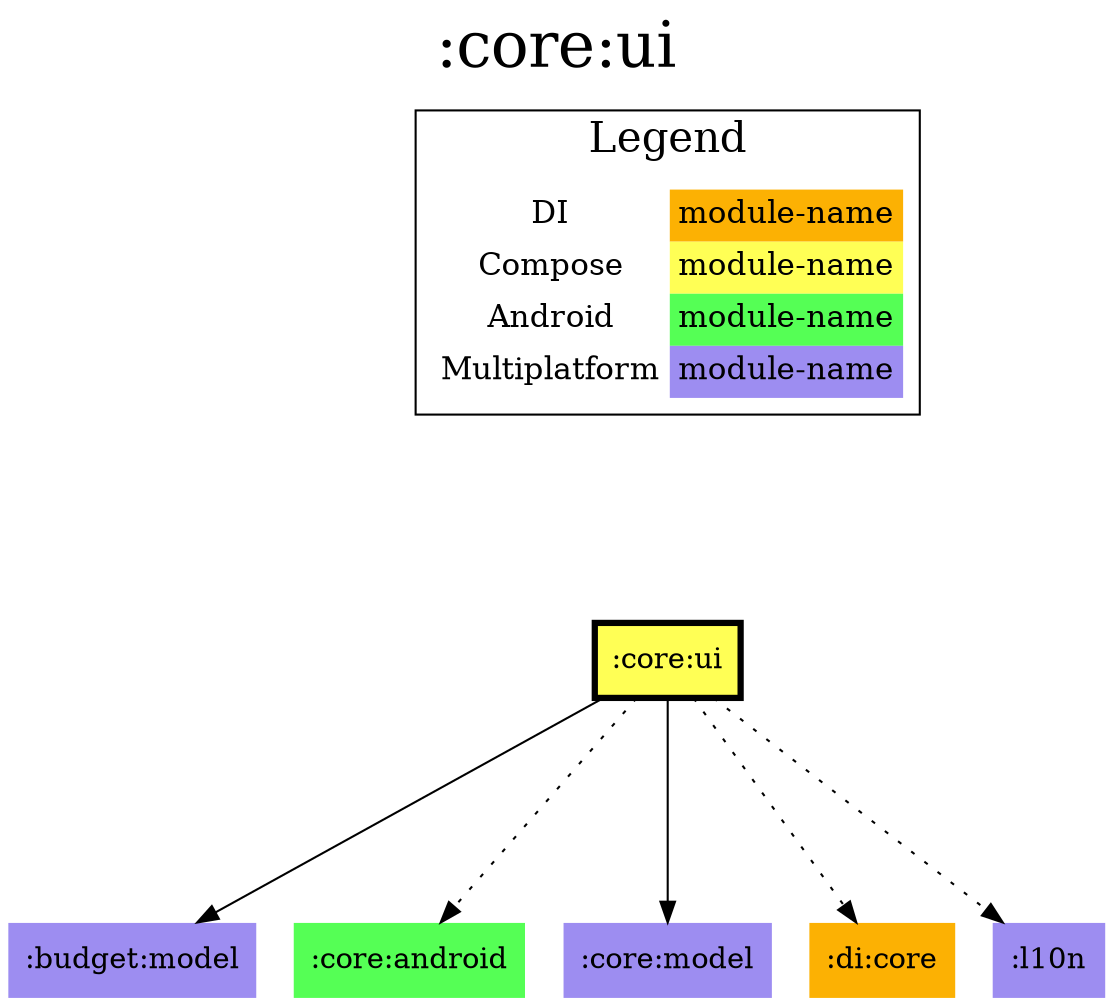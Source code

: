 digraph {
edge ["dir"="forward"]
graph ["dpi"="100","label"=":core:ui","labelloc"="t","fontsize"="30","ranksep"="1.5","rankdir"="TB"]
node ["style"="filled"]
":budget:model" ["fillcolor"="#9D8DF1","shape"="none"]
":core:android" ["fillcolor"="#55FF55","shape"="none"]
":core:model" ["fillcolor"="#9D8DF1","shape"="none"]
":core:ui" ["fillcolor"="#FFFF55","color"="black","penwidth"="3","shape"="box"]
":di:core" ["fillcolor"="#FCB103","shape"="none"]
":l10n" ["fillcolor"="#9D8DF1","shape"="none"]
{
edge ["dir"="none"]
graph ["rank"="same"]
":core:ui"
}
":core:ui" -> ":budget:model"
":core:ui" -> ":core:android" ["style"="dotted"]
":core:ui" -> ":core:model"
":core:ui" -> ":di:core" ["style"="dotted"]
":core:ui" -> ":l10n" ["style"="dotted"]
subgraph "cluster_legend" {
edge ["dir"="none"]
graph ["label"="Legend","fontsize"="20"]
"Legend" ["style"="filled","fillcolor"="#FFFFFF","shape"="none","margin"="0","fontsize"="15","label"=<
<TABLE BORDER="0" CELLBORDER="0" CELLSPACING="0" CELLPADDING="4">
<TR><TD>DI</TD><TD BGCOLOR="#FCB103">module-name</TD></TR>
<TR><TD>Compose</TD><TD BGCOLOR="#FFFF55">module-name</TD></TR>
<TR><TD>Android</TD><TD BGCOLOR="#55FF55">module-name</TD></TR>
<TR><TD>Multiplatform</TD><TD BGCOLOR="#9D8DF1">module-name</TD></TR>
</TABLE>
>]
} -> ":core:ui" ["style"="invis"]
}

